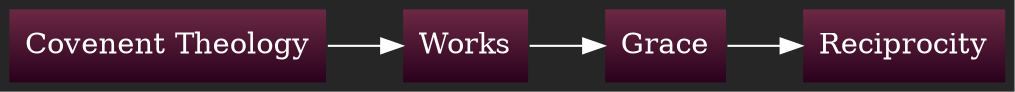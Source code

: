 digraph D {
rankdir = LR
style = filled
color = lightgrey
bgcolor = "#262626"
fillcolor = "darkgray:gold"
gradientangle = 0
"Covenent Theology" [shape=box, color="#262626", fontcolor=white, fillcolor="#6C2944:#29001C", style=filled, gradientangle=270.05]
"Works" [shape=box, color="#262626", fontcolor=white, fillcolor="#6C2944:#29001C", style=filled, gradientangle=270.05]
"Covenent Theology" -> "Works" [color=white, penwidth=1]
"Grace" [shape=box, color="#262626", fontcolor=white, fillcolor="#6C2944:#29001C", style=filled, gradientangle=270.05]
"Works" -> "Grace" [color=white, penwidth=1]
"Reciprocity" [shape=box, color="#262626", fontcolor=white, fillcolor="#6C2944:#29001C", style=filled, gradientangle=270.05]
"Grace" -> "Reciprocity" [color=white, penwidth=1]
}